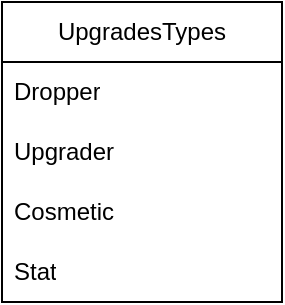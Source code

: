<mxfile version="24.7.8">
  <diagram name="Página-1" id="uMcovVF313-pP0E-Ho-K">
    <mxGraphModel dx="1314" dy="1304" grid="0" gridSize="10" guides="1" tooltips="1" connect="1" arrows="1" fold="1" page="0" pageScale="1" pageWidth="827" pageHeight="1169" math="0" shadow="0">
      <root>
        <mxCell id="0" />
        <mxCell id="1" parent="0" />
        <mxCell id="2xa9L5Ok3bl77fj0Y-z5-1" value="UpgradesTypes" style="swimlane;fontStyle=0;childLayout=stackLayout;horizontal=1;startSize=30;horizontalStack=0;resizeParent=1;resizeParentMax=0;resizeLast=0;collapsible=1;marginBottom=0;whiteSpace=wrap;html=1;" vertex="1" parent="1">
          <mxGeometry x="30" y="-4" width="140" height="150" as="geometry" />
        </mxCell>
        <mxCell id="2xa9L5Ok3bl77fj0Y-z5-2" value="Dropper" style="text;strokeColor=none;fillColor=none;align=left;verticalAlign=middle;spacingLeft=4;spacingRight=4;overflow=hidden;points=[[0,0.5],[1,0.5]];portConstraint=eastwest;rotatable=0;whiteSpace=wrap;html=1;" vertex="1" parent="2xa9L5Ok3bl77fj0Y-z5-1">
          <mxGeometry y="30" width="140" height="30" as="geometry" />
        </mxCell>
        <mxCell id="2xa9L5Ok3bl77fj0Y-z5-3" value="Upgrader" style="text;strokeColor=none;fillColor=none;align=left;verticalAlign=middle;spacingLeft=4;spacingRight=4;overflow=hidden;points=[[0,0.5],[1,0.5]];portConstraint=eastwest;rotatable=0;whiteSpace=wrap;html=1;" vertex="1" parent="2xa9L5Ok3bl77fj0Y-z5-1">
          <mxGeometry y="60" width="140" height="30" as="geometry" />
        </mxCell>
        <mxCell id="2xa9L5Ok3bl77fj0Y-z5-4" value="Cosmetic" style="text;strokeColor=none;fillColor=none;align=left;verticalAlign=middle;spacingLeft=4;spacingRight=4;overflow=hidden;points=[[0,0.5],[1,0.5]];portConstraint=eastwest;rotatable=0;whiteSpace=wrap;html=1;" vertex="1" parent="2xa9L5Ok3bl77fj0Y-z5-1">
          <mxGeometry y="90" width="140" height="30" as="geometry" />
        </mxCell>
        <mxCell id="2xa9L5Ok3bl77fj0Y-z5-9" value="Stat" style="text;strokeColor=none;fillColor=none;align=left;verticalAlign=middle;spacingLeft=4;spacingRight=4;overflow=hidden;points=[[0,0.5],[1,0.5]];portConstraint=eastwest;rotatable=0;whiteSpace=wrap;html=1;" vertex="1" parent="2xa9L5Ok3bl77fj0Y-z5-1">
          <mxGeometry y="120" width="140" height="30" as="geometry" />
        </mxCell>
      </root>
    </mxGraphModel>
  </diagram>
</mxfile>

